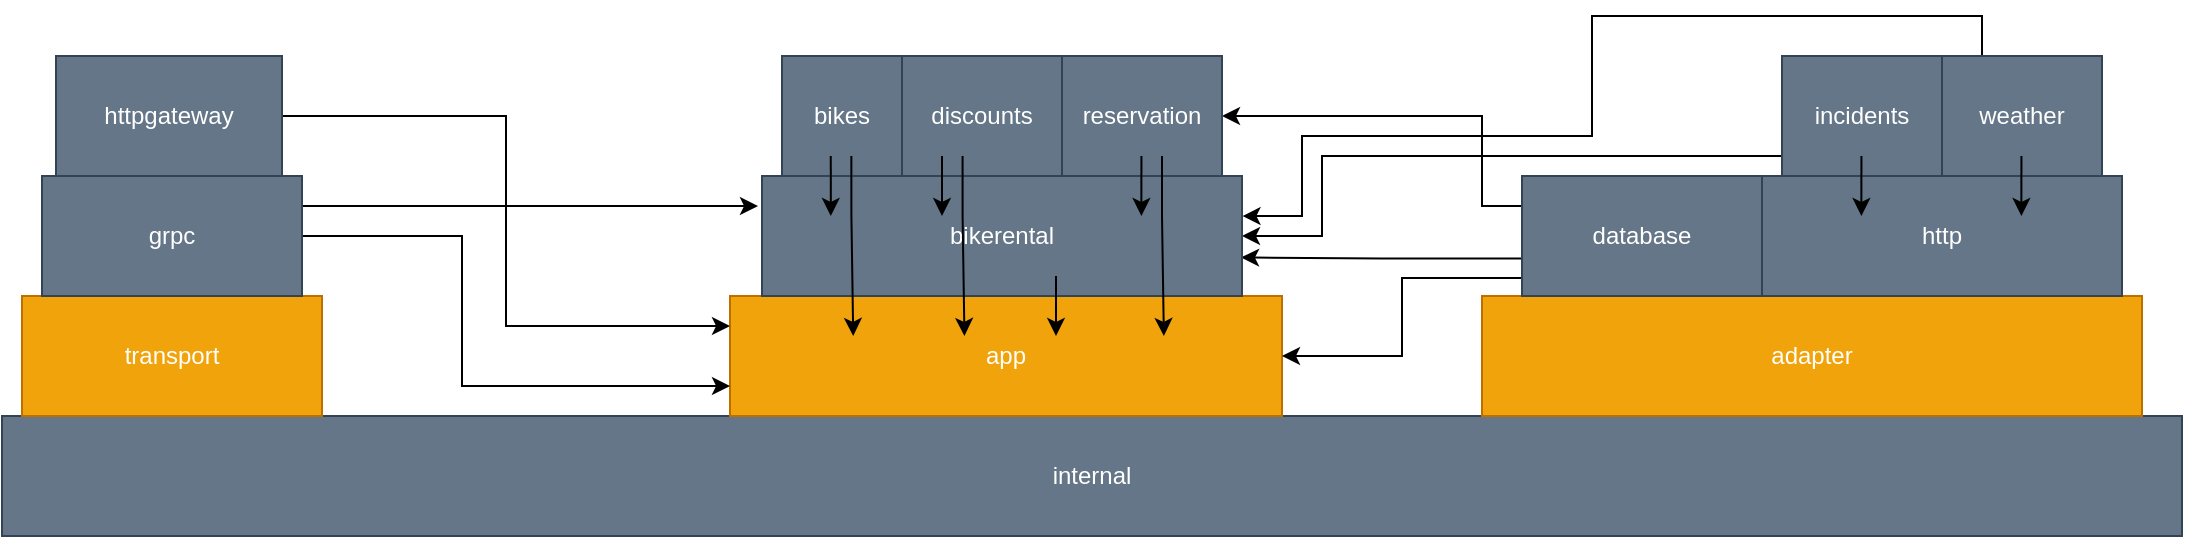 <mxfile version="14.2.4" type="embed">
    <diagram id="d2q6l7Myvb1wB3JtTSXP" name="Page-1">
        <mxGraphModel dx="469" dy="631" grid="1" gridSize="10" guides="1" tooltips="1" connect="1" arrows="1" fold="1" page="1" pageScale="1" pageWidth="827" pageHeight="1169" math="0" shadow="0">
            <root>
                <mxCell id="0"/>
                <mxCell id="1" parent="0"/>
                <mxCell id="2" value="internal" style="rounded=0;whiteSpace=wrap;html=1;fillColor=#647687;strokeColor=#314354;fontColor=#ffffff;" parent="1" vertex="1">
                    <mxGeometry x="300" y="420" width="1090" height="60" as="geometry"/>
                </mxCell>
                <mxCell id="3" value="adapter" style="rounded=0;whiteSpace=wrap;html=1;fillColor=#f0a30a;strokeColor=#BD7000;fontColor=#ffffff;" parent="1" vertex="1">
                    <mxGeometry x="1040" y="360" width="330" height="60" as="geometry"/>
                </mxCell>
                <mxCell id="4" value="app" style="rounded=0;whiteSpace=wrap;html=1;fillColor=#f0a30a;strokeColor=#BD7000;fontColor=#ffffff;" parent="1" vertex="1">
                    <mxGeometry x="664" y="360" width="276" height="60" as="geometry"/>
                </mxCell>
                <mxCell id="5" value="transport" style="rounded=0;whiteSpace=wrap;html=1;fillColor=#f0a30a;strokeColor=#BD7000;fontColor=#ffffff;" parent="1" vertex="1">
                    <mxGeometry x="310" y="360" width="150" height="60" as="geometry"/>
                </mxCell>
                <mxCell id="6" value="http" style="rounded=0;whiteSpace=wrap;html=1;fillColor=#647687;strokeColor=#314354;fontColor=#ffffff;" parent="1" vertex="1">
                    <mxGeometry x="1180" y="300" width="180" height="60" as="geometry"/>
                </mxCell>
                <mxCell id="53" style="edgeStyle=orthogonalEdgeStyle;rounded=0;orthogonalLoop=1;jettySize=auto;html=1;exitX=0.014;exitY=0.85;exitDx=0;exitDy=0;exitPerimeter=0;" edge="1" parent="1" source="7">
                    <mxGeometry relative="1" as="geometry">
                        <mxPoint x="940" y="390" as="targetPoint"/>
                        <Array as="points">
                            <mxPoint x="1000" y="351"/>
                            <mxPoint x="1000" y="390"/>
                            <mxPoint x="940" y="390"/>
                        </Array>
                    </mxGeometry>
                </mxCell>
                <mxCell id="54" style="edgeStyle=orthogonalEdgeStyle;rounded=0;orthogonalLoop=1;jettySize=auto;html=1;exitX=0.01;exitY=0.688;exitDx=0;exitDy=0;entryX=0.998;entryY=0.679;entryDx=0;entryDy=0;exitPerimeter=0;entryPerimeter=0;" edge="1" parent="1" source="7" target="10">
                    <mxGeometry relative="1" as="geometry"/>
                </mxCell>
                <mxCell id="55" style="edgeStyle=orthogonalEdgeStyle;rounded=0;orthogonalLoop=1;jettySize=auto;html=1;exitX=0;exitY=0.25;exitDx=0;exitDy=0;entryX=1;entryY=0.5;entryDx=0;entryDy=0;exitPerimeter=0;" edge="1" parent="1" source="7" target="13">
                    <mxGeometry relative="1" as="geometry">
                        <Array as="points">
                            <mxPoint x="1040" y="315"/>
                            <mxPoint x="1040" y="270"/>
                        </Array>
                    </mxGeometry>
                </mxCell>
                <mxCell id="7" value="database" style="rounded=0;whiteSpace=wrap;html=1;fillColor=#647687;strokeColor=#314354;fontColor=#ffffff;" parent="1" vertex="1">
                    <mxGeometry x="1060" y="300" width="120" height="60" as="geometry"/>
                </mxCell>
                <mxCell id="57" style="edgeStyle=orthogonalEdgeStyle;rounded=0;orthogonalLoop=1;jettySize=auto;html=1;entryX=1;entryY=0.5;entryDx=0;entryDy=0;" edge="1" parent="1" source="8" target="10">
                    <mxGeometry relative="1" as="geometry">
                        <mxPoint x="1020" y="290" as="targetPoint"/>
                        <Array as="points">
                            <mxPoint x="960" y="290"/>
                            <mxPoint x="960" y="330"/>
                        </Array>
                    </mxGeometry>
                </mxCell>
                <mxCell id="8" value="incidents" style="rounded=0;whiteSpace=wrap;html=1;fillColor=#647687;strokeColor=#314354;fontColor=#ffffff;" parent="1" vertex="1">
                    <mxGeometry x="1190" y="240" width="80" height="60" as="geometry"/>
                </mxCell>
                <mxCell id="58" style="edgeStyle=orthogonalEdgeStyle;rounded=0;orthogonalLoop=1;jettySize=auto;html=1;exitX=0.25;exitY=0;exitDx=0;exitDy=0;entryX=1.001;entryY=0.334;entryDx=0;entryDy=0;entryPerimeter=0;" edge="1" parent="1" source="9" target="10">
                    <mxGeometry relative="1" as="geometry">
                        <Array as="points">
                            <mxPoint x="1290" y="220"/>
                            <mxPoint x="1095" y="220"/>
                            <mxPoint x="1095" y="280"/>
                            <mxPoint x="950" y="280"/>
                            <mxPoint x="950" y="320"/>
                        </Array>
                    </mxGeometry>
                </mxCell>
                <mxCell id="9" value="weather" style="rounded=0;whiteSpace=wrap;html=1;fillColor=#647687;strokeColor=#314354;fontColor=#ffffff;" parent="1" vertex="1">
                    <mxGeometry x="1270" y="240" width="80" height="60" as="geometry"/>
                </mxCell>
                <mxCell id="10" value="bikerental" style="rounded=0;whiteSpace=wrap;html=1;fillColor=#647687;strokeColor=#314354;fontColor=#ffffff;" parent="1" vertex="1">
                    <mxGeometry x="680" y="300" width="240" height="60" as="geometry"/>
                </mxCell>
                <mxCell id="11" value="bikes" style="rounded=0;whiteSpace=wrap;html=1;fillColor=#647687;strokeColor=#314354;fontColor=#ffffff;" parent="1" vertex="1">
                    <mxGeometry x="690" y="240" width="60" height="60" as="geometry"/>
                </mxCell>
                <mxCell id="12" value="discounts" style="rounded=0;whiteSpace=wrap;html=1;fillColor=#647687;strokeColor=#314354;fontColor=#ffffff;" parent="1" vertex="1">
                    <mxGeometry x="750" y="240" width="80" height="60" as="geometry"/>
                </mxCell>
                <mxCell id="13" value="reservation" style="rounded=0;whiteSpace=wrap;html=1;fillColor=#647687;strokeColor=#314354;fontColor=#ffffff;" parent="1" vertex="1">
                    <mxGeometry x="830" y="240" width="80" height="60" as="geometry"/>
                </mxCell>
                <mxCell id="51" style="edgeStyle=orthogonalEdgeStyle;rounded=0;orthogonalLoop=1;jettySize=auto;html=1;entryX=0;entryY=0.75;entryDx=0;entryDy=0;" edge="1" parent="1" source="14" target="4">
                    <mxGeometry relative="1" as="geometry">
                        <Array as="points">
                            <mxPoint x="530" y="330"/>
                            <mxPoint x="530" y="405"/>
                        </Array>
                    </mxGeometry>
                </mxCell>
                <mxCell id="52" style="edgeStyle=orthogonalEdgeStyle;rounded=0;orthogonalLoop=1;jettySize=auto;html=1;exitX=1;exitY=0.25;exitDx=0;exitDy=0;" edge="1" parent="1" source="14">
                    <mxGeometry relative="1" as="geometry">
                        <mxPoint x="678" y="315" as="targetPoint"/>
                        <Array as="points">
                            <mxPoint x="678" y="315"/>
                        </Array>
                    </mxGeometry>
                </mxCell>
                <mxCell id="14" value="grpc" style="rounded=0;whiteSpace=wrap;html=1;fillColor=#647687;strokeColor=#314354;fontColor=#ffffff;" parent="1" vertex="1">
                    <mxGeometry x="320" y="300" width="130" height="60" as="geometry"/>
                </mxCell>
                <mxCell id="50" style="edgeStyle=orthogonalEdgeStyle;rounded=0;orthogonalLoop=1;jettySize=auto;html=1;entryX=0;entryY=0.25;entryDx=0;entryDy=0;" edge="1" parent="1" source="15" target="4">
                    <mxGeometry relative="1" as="geometry"/>
                </mxCell>
                <mxCell id="15" value="httpgateway" style="rounded=0;whiteSpace=wrap;html=1;fillColor=#647687;strokeColor=#314354;fontColor=#ffffff;" parent="1" vertex="1">
                    <mxGeometry x="327" y="240" width="113" height="60" as="geometry"/>
                </mxCell>
                <mxCell id="62" style="edgeStyle=orthogonalEdgeStyle;rounded=0;orthogonalLoop=1;jettySize=auto;html=1;" edge="1" parent="1">
                    <mxGeometry relative="1" as="geometry">
                        <mxPoint x="1309.71" y="320" as="targetPoint"/>
                        <mxPoint x="1309.71" y="290" as="sourcePoint"/>
                        <Array as="points">
                            <mxPoint x="1309.71" y="320"/>
                            <mxPoint x="1309.71" y="320"/>
                        </Array>
                    </mxGeometry>
                </mxCell>
                <mxCell id="63" style="edgeStyle=orthogonalEdgeStyle;rounded=0;orthogonalLoop=1;jettySize=auto;html=1;" edge="1" parent="1">
                    <mxGeometry relative="1" as="geometry">
                        <mxPoint x="1229.71" y="320" as="targetPoint"/>
                        <mxPoint x="1229.71" y="290" as="sourcePoint"/>
                        <Array as="points">
                            <mxPoint x="1229.71" y="320"/>
                            <mxPoint x="1229.71" y="320"/>
                        </Array>
                    </mxGeometry>
                </mxCell>
                <mxCell id="64" style="edgeStyle=orthogonalEdgeStyle;rounded=0;orthogonalLoop=1;jettySize=auto;html=1;" edge="1" parent="1">
                    <mxGeometry relative="1" as="geometry">
                        <mxPoint x="827" y="380" as="targetPoint"/>
                        <mxPoint x="827" y="350" as="sourcePoint"/>
                        <Array as="points">
                            <mxPoint x="827" y="380"/>
                            <mxPoint x="827" y="380"/>
                        </Array>
                    </mxGeometry>
                </mxCell>
                <mxCell id="65" style="edgeStyle=orthogonalEdgeStyle;rounded=0;orthogonalLoop=1;jettySize=auto;html=1;" edge="1" parent="1">
                    <mxGeometry relative="1" as="geometry">
                        <mxPoint x="869.71" y="320" as="targetPoint"/>
                        <mxPoint x="869.71" y="290" as="sourcePoint"/>
                        <Array as="points">
                            <mxPoint x="869.71" y="320"/>
                            <mxPoint x="869.71" y="320"/>
                        </Array>
                    </mxGeometry>
                </mxCell>
                <mxCell id="66" style="edgeStyle=orthogonalEdgeStyle;rounded=0;orthogonalLoop=1;jettySize=auto;html=1;entryX=0.786;entryY=0.333;entryDx=0;entryDy=0;entryPerimeter=0;" edge="1" parent="1" target="4">
                    <mxGeometry relative="1" as="geometry">
                        <mxPoint x="880" y="320" as="targetPoint"/>
                        <mxPoint x="880" y="290" as="sourcePoint"/>
                        <Array as="points">
                            <mxPoint x="880" y="320"/>
                            <mxPoint x="881" y="320"/>
                        </Array>
                    </mxGeometry>
                </mxCell>
                <mxCell id="67" style="edgeStyle=orthogonalEdgeStyle;rounded=0;orthogonalLoop=1;jettySize=auto;html=1;" edge="1" parent="1">
                    <mxGeometry relative="1" as="geometry">
                        <mxPoint x="770.0" y="320" as="targetPoint"/>
                        <mxPoint x="770.0" y="290" as="sourcePoint"/>
                        <Array as="points">
                            <mxPoint x="770" y="320"/>
                            <mxPoint x="770" y="320"/>
                        </Array>
                    </mxGeometry>
                </mxCell>
                <mxCell id="68" style="edgeStyle=orthogonalEdgeStyle;rounded=0;orthogonalLoop=1;jettySize=auto;html=1;entryX=0.786;entryY=0.333;entryDx=0;entryDy=0;entryPerimeter=0;" edge="1" parent="1">
                    <mxGeometry relative="1" as="geometry">
                        <mxPoint x="781.226" y="379.98" as="targetPoint"/>
                        <mxPoint x="780.29" y="290" as="sourcePoint"/>
                        <Array as="points">
                            <mxPoint x="780.29" y="320"/>
                            <mxPoint x="781.29" y="320"/>
                        </Array>
                    </mxGeometry>
                </mxCell>
                <mxCell id="69" style="edgeStyle=orthogonalEdgeStyle;rounded=0;orthogonalLoop=1;jettySize=auto;html=1;" edge="1" parent="1">
                    <mxGeometry relative="1" as="geometry">
                        <mxPoint x="714.39" y="320" as="targetPoint"/>
                        <mxPoint x="714.39" y="290" as="sourcePoint"/>
                        <Array as="points">
                            <mxPoint x="714.39" y="320"/>
                            <mxPoint x="714.39" y="320"/>
                        </Array>
                    </mxGeometry>
                </mxCell>
                <mxCell id="70" style="edgeStyle=orthogonalEdgeStyle;rounded=0;orthogonalLoop=1;jettySize=auto;html=1;entryX=0.786;entryY=0.333;entryDx=0;entryDy=0;entryPerimeter=0;" edge="1" parent="1">
                    <mxGeometry relative="1" as="geometry">
                        <mxPoint x="725.616" y="379.98" as="targetPoint"/>
                        <mxPoint x="724.68" y="290" as="sourcePoint"/>
                        <Array as="points">
                            <mxPoint x="724.68" y="320"/>
                            <mxPoint x="725.68" y="320"/>
                        </Array>
                    </mxGeometry>
                </mxCell>
            </root>
        </mxGraphModel>
    </diagram>
</mxfile>